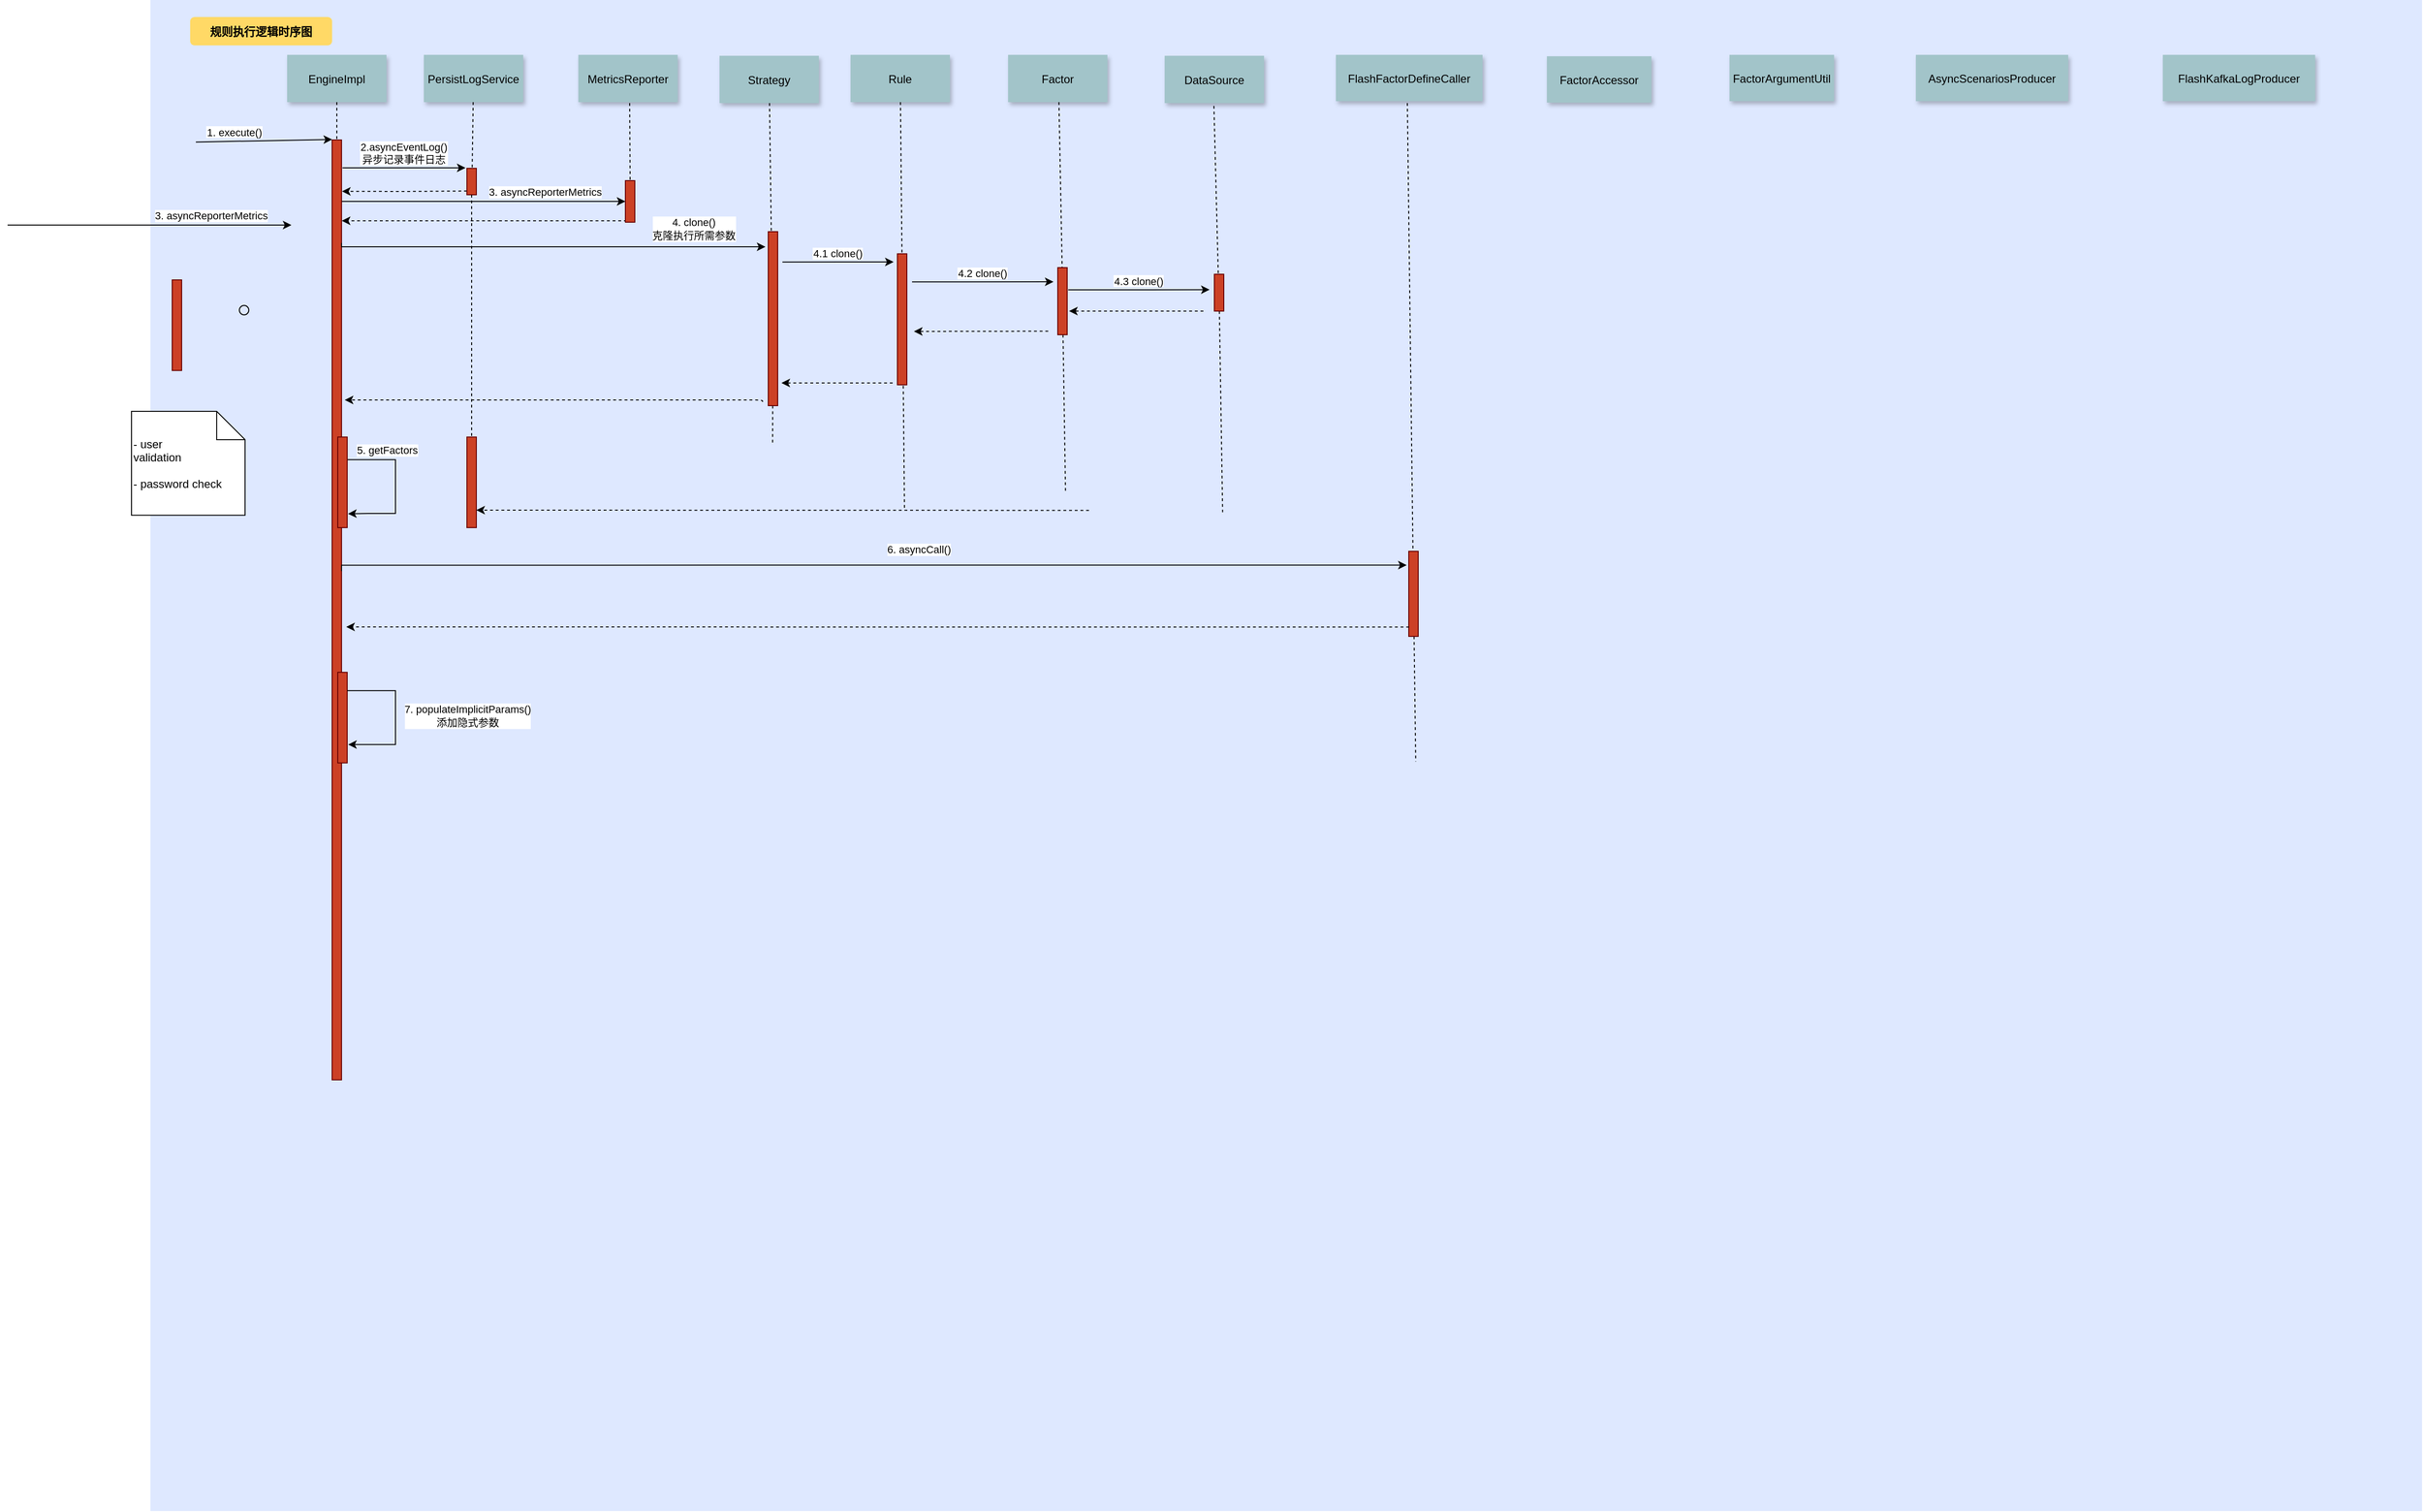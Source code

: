 <mxfile version="21.3.6" type="github">
  <diagram name="Page-1" id="9361dd3d-8414-5efd-6122-117bd74ce7a7">
    <mxGraphModel dx="1441" dy="686" grid="0" gridSize="10" guides="1" tooltips="1" connect="1" arrows="1" fold="1" page="0" pageScale="1.5" pageWidth="826" pageHeight="1169" background="none" math="0" shadow="0">
      <root>
        <mxCell id="0" />
        <mxCell id="1" parent="0" />
        <mxCell id="69" value="" style="fillColor=#DEE8FF;strokeColor=none" parent="1" vertex="1">
          <mxGeometry x="8" y="2" width="2401" height="1598" as="geometry" />
        </mxCell>
        <mxCell id="qgL0XumPDhps1lE3JXnU-117" value="" style="edgeStyle=orthogonalEdgeStyle;rounded=0;orthogonalLoop=1;jettySize=auto;html=1;" edge="1" parent="1" source="2" target="qgL0XumPDhps1lE3JXnU-116">
          <mxGeometry relative="1" as="geometry">
            <Array as="points">
              <mxPoint x="324" y="215" />
              <mxPoint x="324" y="215" />
            </Array>
          </mxGeometry>
        </mxCell>
        <mxCell id="qgL0XumPDhps1lE3JXnU-120" value="3. asyncReporterMetrics" style="edgeLabel;html=1;align=center;verticalAlign=middle;resizable=0;points=[];" vertex="1" connectable="0" parent="qgL0XumPDhps1lE3JXnU-117">
          <mxGeometry x="0.344" y="2" relative="1" as="geometry">
            <mxPoint x="13" y="-8" as="offset" />
          </mxGeometry>
        </mxCell>
        <mxCell id="2" value="" style="fillColor=#CC4125;strokeColor=#660000" parent="1" vertex="1">
          <mxGeometry x="200" y="150" width="10" height="994" as="geometry" />
        </mxCell>
        <mxCell id="3" value="1. execute()" style="edgeStyle=none;verticalLabelPosition=top;verticalAlign=bottom;labelPosition=left;align=right;exitX=0.02;exitY=0.094;exitDx=0;exitDy=0;exitPerimeter=0;" parent="1" source="69" edge="1">
          <mxGeometry x="110" y="49.5" width="100" height="100" as="geometry">
            <mxPoint x="110" y="149.5" as="sourcePoint" />
            <mxPoint x="200" y="149.5" as="targetPoint" />
          </mxGeometry>
        </mxCell>
        <mxCell id="4" value="EngineImpl" style="shadow=1;fillColor=#A2C4C9;strokeColor=none" parent="1" vertex="1">
          <mxGeometry x="152.5" y="60" width="105" height="50" as="geometry" />
        </mxCell>
        <mxCell id="qgL0XumPDhps1lE3JXnU-119" style="edgeStyle=orthogonalEdgeStyle;rounded=0;orthogonalLoop=1;jettySize=auto;html=1;entryX=1.055;entryY=0.341;entryDx=0;entryDy=0;entryPerimeter=0;dashed=1;" edge="1" parent="1">
          <mxGeometry relative="1" as="geometry">
            <mxPoint x="342.5" y="204" as="sourcePoint" />
            <mxPoint x="210.55" y="204.33" as="targetPoint" />
          </mxGeometry>
        </mxCell>
        <mxCell id="6" value="" style="fillColor=#CC4125;strokeColor=#660000" parent="1" vertex="1">
          <mxGeometry x="342.5" y="180" width="10" height="28" as="geometry" />
        </mxCell>
        <mxCell id="7" value="PersistLogService" style="shadow=1;fillColor=#A2C4C9;strokeColor=none" parent="1" vertex="1">
          <mxGeometry x="297" y="60" width="105" height="50" as="geometry" />
        </mxCell>
        <mxCell id="8" value="" style="edgeStyle=none;endArrow=none;dashed=1" parent="1" edge="1">
          <mxGeometry x="272.335" y="165" width="100" height="100" as="geometry">
            <mxPoint x="349.13" y="110" as="sourcePoint" />
            <mxPoint x="348.093" y="180" as="targetPoint" />
          </mxGeometry>
        </mxCell>
        <mxCell id="9" value="2.asyncEventLog()&#xa;异步记录事件日志" style="edgeStyle=none;verticalLabelPosition=top;verticalAlign=bottom" parent="1" edge="1">
          <mxGeometry x="221" y="92" width="100" height="100" as="geometry">
            <mxPoint x="211" y="179.5" as="sourcePoint" />
            <mxPoint x="341" y="179.5" as="targetPoint" />
          </mxGeometry>
        </mxCell>
        <mxCell id="15" value="MetricsReporter" style="shadow=1;fillColor=#A2C4C9;strokeColor=none" parent="1" vertex="1">
          <mxGeometry x="460.284" y="60.0" width="105" height="50" as="geometry" />
        </mxCell>
        <mxCell id="22" value="Strategy" style="shadow=1;fillColor=#A2C4C9;strokeColor=none" parent="1" vertex="1">
          <mxGeometry x="609.5" y="61" width="105" height="50" as="geometry" />
        </mxCell>
        <mxCell id="23" value="" style="edgeStyle=none;endArrow=none;dashed=1;entryX=0.36;entryY=0.159;entryDx=0;entryDy=0;entryPerimeter=0;" parent="1" source="qgL0XumPDhps1lE3JXnU-134" edge="1">
          <mxGeometry x="614.488" y="175.0" width="100" height="100" as="geometry">
            <mxPoint x="674.653" y="110" as="sourcePoint" />
            <mxPoint x="665.6" y="472.01" as="targetPoint" />
          </mxGeometry>
        </mxCell>
        <mxCell id="24" value="Rule" style="shadow=1;fillColor=#A2C4C9;strokeColor=none" parent="1" vertex="1">
          <mxGeometry x="748" y="60" width="105" height="50" as="geometry" />
        </mxCell>
        <mxCell id="25" value="" style="edgeStyle=none;endArrow=none;dashed=1;" parent="1" source="24" edge="1">
          <mxGeometry x="727.335" y="165" width="100" height="100" as="geometry">
            <mxPoint x="802.259" y="110" as="sourcePoint" />
            <mxPoint x="805" y="541" as="targetPoint" />
            <Array as="points" />
          </mxGeometry>
        </mxCell>
        <mxCell id="26" value="" style="fillColor=#CC4125;strokeColor=#660000" parent="1" vertex="1">
          <mxGeometry x="797.5" y="270.39" width="10" height="138.61" as="geometry" />
        </mxCell>
        <mxCell id="30" value="Factor" style="shadow=1;fillColor=#A2C4C9;strokeColor=none" parent="1" vertex="1">
          <mxGeometry x="914.5" y="60" width="105" height="50" as="geometry" />
        </mxCell>
        <mxCell id="33" value="" style="edgeStyle=elbowEdgeStyle;elbow=horizontal;endArrow=none;dashed=1" parent="1" source="4" target="2" edge="1">
          <mxGeometry x="230.0" y="310" width="100" height="100" as="geometry">
            <mxPoint x="230.0" y="410" as="sourcePoint" />
            <mxPoint x="330" y="310" as="targetPoint" />
          </mxGeometry>
        </mxCell>
        <mxCell id="34" value="4.1 clone()" style="edgeStyle=elbowEdgeStyle;elbow=vertical;verticalLabelPosition=top;verticalAlign=bottom" parent="1" edge="1">
          <mxGeometry x="546" y="249.736" width="100" height="100" as="geometry">
            <mxPoint x="676" y="279.13" as="sourcePoint" />
            <mxPoint x="793.5" y="279.13" as="targetPoint" />
            <Array as="points" />
          </mxGeometry>
        </mxCell>
        <mxCell id="35" value="" style="edgeStyle=elbowEdgeStyle;elbow=vertical;dashed=1;verticalLabelPosition=bottom;verticalAlign=top" parent="1" edge="1">
          <mxGeometry x="555" y="387.653" width="100" height="100" as="geometry">
            <mxPoint x="792.5" y="407.047" as="sourcePoint" />
            <mxPoint x="675" y="407.047" as="targetPoint" />
            <Array as="points" />
          </mxGeometry>
        </mxCell>
        <mxCell id="48" value="" style="fillColor=#CC4125;strokeColor=#660000" parent="1" vertex="1">
          <mxGeometry x="342.5" y="464.167" width="10" height="95.833" as="geometry" />
        </mxCell>
        <mxCell id="50" value="" style="edgeStyle=none;endArrow=none;dashed=1;entryX=0.402;entryY=0.325;entryDx=0;entryDy=0;entryPerimeter=0;" parent="1" edge="1">
          <mxGeometry x="957.571" y="205" width="100" height="100" as="geometry">
            <mxPoint x="972.566" y="356.0" as="sourcePoint" />
            <mxPoint x="975.202" y="521.35" as="targetPoint" />
          </mxGeometry>
        </mxCell>
        <mxCell id="52" value="" style="edgeStyle=none;endArrow=none;dashed=1" parent="1" source="6" target="48" edge="1">
          <mxGeometry x="376.571" y="339.697" width="100" height="100" as="geometry">
            <mxPoint x="451.736" y="284.697" as="sourcePoint" />
            <mxPoint x="451.736" y="464.091" as="targetPoint" />
          </mxGeometry>
        </mxCell>
        <mxCell id="54" value="" style="edgeStyle=elbowEdgeStyle;elbow=vertical;dashed=1;verticalLabelPosition=bottom;verticalAlign=top" parent="1" edge="1">
          <mxGeometry x="530" y="549.078" width="100" height="100" as="geometry">
            <mxPoint x="1000" y="541.736" as="sourcePoint" />
            <mxPoint x="352.5" y="541.736" as="targetPoint" />
            <Array as="points" />
          </mxGeometry>
        </mxCell>
        <mxCell id="71" value="规则执行逻辑时序图" style="rounded=1;fontStyle=1;fillColor=#FFD966;strokeColor=none" parent="1" vertex="1">
          <mxGeometry x="50" y="20" width="150" height="30" as="geometry" />
        </mxCell>
        <mxCell id="qgL0XumPDhps1lE3JXnU-111" value="" style="edgeStyle=none;endArrow=none;dashed=1;" edge="1" parent="1">
          <mxGeometry x="438.043" y="270" width="100" height="100" as="geometry">
            <mxPoint x="514.519" y="111" as="sourcePoint" />
            <mxPoint x="515" y="192" as="targetPoint" />
          </mxGeometry>
        </mxCell>
        <mxCell id="qgL0XumPDhps1lE3JXnU-132" style="edgeStyle=orthogonalEdgeStyle;rounded=0;orthogonalLoop=1;jettySize=auto;html=1;exitX=0;exitY=1;exitDx=0;exitDy=0;entryX=1.028;entryY=0.086;entryDx=0;entryDy=0;entryPerimeter=0;dashed=1;" edge="1" parent="1" source="qgL0XumPDhps1lE3JXnU-116" target="2">
          <mxGeometry relative="1" as="geometry">
            <Array as="points">
              <mxPoint x="510" y="235" />
            </Array>
          </mxGeometry>
        </mxCell>
        <mxCell id="qgL0XumPDhps1lE3JXnU-116" value="" style="fillColor=#CC4125;strokeColor=#660000" vertex="1" parent="1">
          <mxGeometry x="510" y="193" width="10" height="44" as="geometry" />
        </mxCell>
        <mxCell id="qgL0XumPDhps1lE3JXnU-123" value="DataSource" style="shadow=1;fillColor=#A2C4C9;strokeColor=none" vertex="1" parent="1">
          <mxGeometry x="1080" y="61" width="105" height="50" as="geometry" />
        </mxCell>
        <mxCell id="qgL0XumPDhps1lE3JXnU-124" value="FlashFactorDefineCaller" style="shadow=1;fillColor=#A2C4C9;strokeColor=none" vertex="1" parent="1">
          <mxGeometry x="1261" y="60" width="155" height="49" as="geometry" />
        </mxCell>
        <mxCell id="qgL0XumPDhps1lE3JXnU-125" value="FactorAccessor" style="shadow=1;fillColor=#A2C4C9;strokeColor=none" vertex="1" parent="1">
          <mxGeometry x="1484" y="61.5" width="110.5" height="49" as="geometry" />
        </mxCell>
        <mxCell id="qgL0XumPDhps1lE3JXnU-126" value="FactorArgumentUtil" style="shadow=1;fillColor=#A2C4C9;strokeColor=none" vertex="1" parent="1">
          <mxGeometry x="1677" y="60" width="110.5" height="49" as="geometry" />
        </mxCell>
        <mxCell id="qgL0XumPDhps1lE3JXnU-127" value="AsyncScenariosProducer" style="shadow=1;fillColor=#A2C4C9;strokeColor=none" vertex="1" parent="1">
          <mxGeometry x="1874" y="60" width="161" height="49" as="geometry" />
        </mxCell>
        <mxCell id="qgL0XumPDhps1lE3JXnU-128" value="FlashKafkaLogProducer" style="shadow=1;fillColor=#A2C4C9;strokeColor=none" vertex="1" parent="1">
          <mxGeometry x="2135" y="60" width="161" height="49" as="geometry" />
        </mxCell>
        <mxCell id="qgL0XumPDhps1lE3JXnU-133" value="" style="fillColor=#CC4125;strokeColor=#660000" vertex="1" parent="1">
          <mxGeometry x="31" y="297.997" width="10" height="95.833" as="geometry" />
        </mxCell>
        <mxCell id="qgL0XumPDhps1lE3JXnU-137" value="" style="edgeStyle=none;endArrow=none;dashed=1;entryX=0.36;entryY=0.159;entryDx=0;entryDy=0;entryPerimeter=0;" edge="1" parent="1" source="22" target="qgL0XumPDhps1lE3JXnU-134">
          <mxGeometry x="614.488" y="175.0" width="100" height="100" as="geometry">
            <mxPoint x="662" y="111" as="sourcePoint" />
            <mxPoint x="665.6" y="472.01" as="targetPoint" />
          </mxGeometry>
        </mxCell>
        <mxCell id="qgL0XumPDhps1lE3JXnU-134" value="" style="fillColor=#CC4125;strokeColor=#660000" vertex="1" parent="1">
          <mxGeometry x="661" y="247" width="10" height="184" as="geometry" />
        </mxCell>
        <mxCell id="qgL0XumPDhps1lE3JXnU-142" value="" style="edgeStyle=orthogonalEdgeStyle;rounded=0;orthogonalLoop=1;jettySize=auto;html=1;" edge="1" parent="1">
          <mxGeometry relative="1" as="geometry">
            <mxPoint x="-143" y="240" as="sourcePoint" />
            <mxPoint x="157" y="240" as="targetPoint" />
            <Array as="points">
              <mxPoint x="-29" y="240" />
              <mxPoint x="-29" y="240" />
            </Array>
          </mxGeometry>
        </mxCell>
        <mxCell id="qgL0XumPDhps1lE3JXnU-143" value="3. asyncReporterMetrics" style="edgeLabel;html=1;align=center;verticalAlign=middle;resizable=0;points=[];" vertex="1" connectable="0" parent="qgL0XumPDhps1lE3JXnU-142">
          <mxGeometry x="0.344" y="2" relative="1" as="geometry">
            <mxPoint x="13" y="-8" as="offset" />
          </mxGeometry>
        </mxCell>
        <mxCell id="qgL0XumPDhps1lE3JXnU-144" value="" style="edgeStyle=orthogonalEdgeStyle;rounded=0;orthogonalLoop=1;jettySize=auto;html=1;" edge="1" parent="1">
          <mxGeometry relative="1" as="geometry">
            <mxPoint x="210" y="259" as="sourcePoint" />
            <mxPoint x="658" y="263" as="targetPoint" />
            <Array as="points">
              <mxPoint x="210" y="263" />
            </Array>
          </mxGeometry>
        </mxCell>
        <mxCell id="qgL0XumPDhps1lE3JXnU-145" value="4. clone()&lt;br&gt;克隆执行所需参数" style="edgeLabel;html=1;align=center;verticalAlign=middle;resizable=0;points=[];" vertex="1" connectable="0" parent="qgL0XumPDhps1lE3JXnU-144">
          <mxGeometry x="0.344" y="2" relative="1" as="geometry">
            <mxPoint x="72" y="-17" as="offset" />
          </mxGeometry>
        </mxCell>
        <mxCell id="qgL0XumPDhps1lE3JXnU-147" value=" - user&#xa; validation&#xa;&#xa; - password check" style="shape=note;align=left" vertex="1" parent="1">
          <mxGeometry x="-11.997" y="437.004" width="120.027" height="109.826" as="geometry" />
        </mxCell>
        <mxCell id="qgL0XumPDhps1lE3JXnU-148" value="" style="ellipse;fillColor=none" vertex="1" parent="1">
          <mxGeometry x="102.0" y="325.004" width="10.0" height="10" as="geometry" />
        </mxCell>
        <mxCell id="qgL0XumPDhps1lE3JXnU-149" value="4.2 clone()" style="edgeStyle=elbowEdgeStyle;elbow=vertical;verticalLabelPosition=top;verticalAlign=bottom;entryX=0.38;entryY=0.2;entryDx=0;entryDy=0;entryPerimeter=0;" edge="1" parent="1">
          <mxGeometry x="683" y="270.736" width="100" height="100" as="geometry">
            <mxPoint x="813" y="300.13" as="sourcePoint" />
            <mxPoint x="962.46" y="300" as="targetPoint" />
            <Array as="points" />
          </mxGeometry>
        </mxCell>
        <mxCell id="qgL0XumPDhps1lE3JXnU-152" value="" style="edgeStyle=none;endArrow=none;dashed=1;entryX=0.5;entryY=0.254;entryDx=0;entryDy=0;entryPerimeter=0;" edge="1" parent="1" target="qgL0XumPDhps1lE3JXnU-151">
          <mxGeometry x="955.571" y="205" width="100" height="100" as="geometry">
            <mxPoint x="968.24" y="110" as="sourcePoint" />
            <mxPoint x="969" y="484" as="targetPoint" />
          </mxGeometry>
        </mxCell>
        <mxCell id="qgL0XumPDhps1lE3JXnU-151" value="" style="fillColor=#CC4125;strokeColor=#660000" vertex="1" parent="1">
          <mxGeometry x="967" y="285" width="10" height="71" as="geometry" />
        </mxCell>
        <mxCell id="qgL0XumPDhps1lE3JXnU-153" value="" style="edgeStyle=elbowEdgeStyle;elbow=vertical;dashed=1;verticalLabelPosition=bottom;verticalAlign=top;exitX=0.377;exitY=0.234;exitDx=0;exitDy=0;exitPerimeter=0;" edge="1" parent="1">
          <mxGeometry x="695" y="332.873" width="100" height="100" as="geometry">
            <mxPoint x="956.909" y="352.25" as="sourcePoint" />
            <mxPoint x="815" y="352.267" as="targetPoint" />
            <Array as="points" />
          </mxGeometry>
        </mxCell>
        <mxCell id="qgL0XumPDhps1lE3JXnU-155" value="" style="edgeStyle=none;endArrow=none;dashed=1;entryX=0.472;entryY=0.339;entryDx=0;entryDy=0;entryPerimeter=0;" edge="1" parent="1" source="57" target="69">
          <mxGeometry x="1119.381" y="209" width="100" height="100" as="geometry">
            <mxPoint x="1132.05" y="114" as="sourcePoint" />
            <mxPoint x="1135.99" y="473.983" as="targetPoint" />
          </mxGeometry>
        </mxCell>
        <mxCell id="qgL0XumPDhps1lE3JXnU-158" value="" style="edgeStyle=none;endArrow=none;dashed=1;entryX=0.447;entryY=0.31;entryDx=0;entryDy=0;entryPerimeter=0;" edge="1" parent="1" target="57">
          <mxGeometry x="1119.381" y="209" width="100" height="100" as="geometry">
            <mxPoint x="1132.05" y="114" as="sourcePoint" />
            <mxPoint x="1133" y="479" as="targetPoint" />
          </mxGeometry>
        </mxCell>
        <mxCell id="57" value="" style="fillColor=#CC4125;strokeColor=#660000" parent="1" vertex="1">
          <mxGeometry x="1132.5" y="292" width="10" height="39" as="geometry" />
        </mxCell>
        <mxCell id="qgL0XumPDhps1lE3JXnU-159" value="4.3 clone()" style="edgeStyle=elbowEdgeStyle;elbow=horizontal;verticalLabelPosition=top;verticalAlign=bottom;entryX=0.38;entryY=0.2;entryDx=0;entryDy=0;entryPerimeter=0;" edge="1" parent="1">
          <mxGeometry x="848.04" y="279.096" width="100" height="100" as="geometry">
            <mxPoint x="978.04" y="308.49" as="sourcePoint" />
            <mxPoint x="1127.5" y="308.36" as="targetPoint" />
            <Array as="points" />
          </mxGeometry>
        </mxCell>
        <mxCell id="qgL0XumPDhps1lE3JXnU-160" value="" style="edgeStyle=elbowEdgeStyle;elbow=vertical;dashed=1;verticalLabelPosition=bottom;verticalAlign=top;exitX=0.377;exitY=0.234;exitDx=0;exitDy=0;exitPerimeter=0;" edge="1" parent="1">
          <mxGeometry x="859" y="311.623" width="100" height="100" as="geometry">
            <mxPoint x="1120.909" y="331" as="sourcePoint" />
            <mxPoint x="979" y="331.017" as="targetPoint" />
            <Array as="points" />
          </mxGeometry>
        </mxCell>
        <mxCell id="qgL0XumPDhps1lE3JXnU-163" value="" style="edgeStyle=elbowEdgeStyle;elbow=vertical;dashed=1;verticalLabelPosition=bottom;verticalAlign=top;entryX=0.084;entryY=0.278;entryDx=0;entryDy=0;entryPerimeter=0;" edge="1" parent="1">
          <mxGeometry x="94" y="413.703" width="100" height="100" as="geometry">
            <mxPoint x="655" y="427" as="sourcePoint" />
            <mxPoint x="213.428" y="425.75" as="targetPoint" />
            <Array as="points">
              <mxPoint x="436" y="425" />
            </Array>
          </mxGeometry>
        </mxCell>
        <mxCell id="qgL0XumPDhps1lE3JXnU-165" style="edgeStyle=orthogonalEdgeStyle;rounded=0;orthogonalLoop=1;jettySize=auto;html=1;exitX=1;exitY=0.25;exitDx=0;exitDy=0;entryX=0.087;entryY=0.34;entryDx=0;entryDy=0;entryPerimeter=0;" edge="1" parent="1" source="qgL0XumPDhps1lE3JXnU-164" target="69">
          <mxGeometry relative="1" as="geometry">
            <Array as="points">
              <mxPoint x="267" y="488" />
              <mxPoint x="267" y="545" />
              <mxPoint x="238" y="545" />
            </Array>
          </mxGeometry>
        </mxCell>
        <mxCell id="qgL0XumPDhps1lE3JXnU-166" value="5. getFactors" style="edgeLabel;html=1;align=center;verticalAlign=middle;resizable=0;points=[];" vertex="1" connectable="0" parent="qgL0XumPDhps1lE3JXnU-165">
          <mxGeometry x="-0.679" relative="1" as="geometry">
            <mxPoint x="16" y="-10" as="offset" />
          </mxGeometry>
        </mxCell>
        <mxCell id="qgL0XumPDhps1lE3JXnU-164" value="" style="fillColor=#CC4125;strokeColor=#660000" vertex="1" parent="1">
          <mxGeometry x="206" y="464.167" width="10" height="95.833" as="geometry" />
        </mxCell>
        <mxCell id="qgL0XumPDhps1lE3JXnU-167" value="" style="edgeStyle=none;endArrow=none;dashed=1;entryX=0.557;entryY=0.504;entryDx=0;entryDy=0;entryPerimeter=0;" edge="1" parent="1" source="qgL0XumPDhps1lE3JXnU-168" target="69">
          <mxGeometry x="1262.835" y="166" width="100" height="100" as="geometry">
            <mxPoint x="1336.5" y="111" as="sourcePoint" />
            <mxPoint x="1340.5" y="542" as="targetPoint" />
            <Array as="points" />
          </mxGeometry>
        </mxCell>
        <mxCell id="qgL0XumPDhps1lE3JXnU-169" value="" style="edgeStyle=none;endArrow=none;dashed=1;" edge="1" parent="1" target="qgL0XumPDhps1lE3JXnU-168">
          <mxGeometry x="1262.835" y="166" width="100" height="100" as="geometry">
            <mxPoint x="1336.5" y="111" as="sourcePoint" />
            <mxPoint x="1340.5" y="542" as="targetPoint" />
            <Array as="points" />
          </mxGeometry>
        </mxCell>
        <mxCell id="qgL0XumPDhps1lE3JXnU-168" value="" style="fillColor=#CC4125;strokeColor=#660000" vertex="1" parent="1">
          <mxGeometry x="1338" y="585" width="10" height="90" as="geometry" />
        </mxCell>
        <mxCell id="qgL0XumPDhps1lE3JXnU-170" value="" style="edgeStyle=orthogonalEdgeStyle;rounded=0;orthogonalLoop=1;jettySize=auto;html=1;entryX=0.553;entryY=0.374;entryDx=0;entryDy=0;entryPerimeter=0;" edge="1" parent="1" target="69">
          <mxGeometry relative="1" as="geometry">
            <mxPoint x="210" y="606" as="sourcePoint" />
            <mxPoint x="658" y="610" as="targetPoint" />
            <Array as="points">
              <mxPoint x="210" y="600" />
            </Array>
          </mxGeometry>
        </mxCell>
        <mxCell id="qgL0XumPDhps1lE3JXnU-171" value="6. asyncCall()" style="edgeLabel;html=1;align=center;verticalAlign=middle;resizable=0;points=[];" vertex="1" connectable="0" parent="qgL0XumPDhps1lE3JXnU-170">
          <mxGeometry x="0.344" y="2" relative="1" as="geometry">
            <mxPoint x="-144" y="-15" as="offset" />
          </mxGeometry>
        </mxCell>
        <mxCell id="qgL0XumPDhps1lE3JXnU-172" value="" style="edgeStyle=elbowEdgeStyle;elbow=vertical;dashed=1;verticalLabelPosition=bottom;verticalAlign=top;exitX=0.552;exitY=0.415;exitDx=0;exitDy=0;exitPerimeter=0;" edge="1" parent="1">
          <mxGeometry x="396.5" y="675.338" width="100" height="100" as="geometry">
            <mxPoint x="1338.352" y="665.17" as="sourcePoint" />
            <mxPoint x="215" y="665" as="targetPoint" />
            <Array as="points" />
          </mxGeometry>
        </mxCell>
        <mxCell id="qgL0XumPDhps1lE3JXnU-173" value="" style="fillColor=#CC4125;strokeColor=#660000" vertex="1" parent="1">
          <mxGeometry x="206" y="712.997" width="10" height="95.833" as="geometry" />
        </mxCell>
        <mxCell id="qgL0XumPDhps1lE3JXnU-174" style="edgeStyle=orthogonalEdgeStyle;rounded=0;orthogonalLoop=1;jettySize=auto;html=1;exitX=1;exitY=0.25;exitDx=0;exitDy=0;entryX=0.087;entryY=0.34;entryDx=0;entryDy=0;entryPerimeter=0;" edge="1" parent="1">
          <mxGeometry relative="1" as="geometry">
            <mxPoint x="216" y="732.39" as="sourcePoint" />
            <mxPoint x="217" y="789.39" as="targetPoint" />
            <Array as="points">
              <mxPoint x="267" y="732.39" />
              <mxPoint x="267" y="789.39" />
              <mxPoint x="238" y="789.39" />
            </Array>
          </mxGeometry>
        </mxCell>
        <mxCell id="qgL0XumPDhps1lE3JXnU-175" value="7. populateImplicitParams()&lt;br&gt;添加隐式参数" style="edgeLabel;html=1;align=center;verticalAlign=middle;resizable=0;points=[];" vertex="1" connectable="0" parent="qgL0XumPDhps1lE3JXnU-174">
          <mxGeometry x="-0.679" relative="1" as="geometry">
            <mxPoint x="101" y="26" as="offset" />
          </mxGeometry>
        </mxCell>
      </root>
    </mxGraphModel>
  </diagram>
</mxfile>

